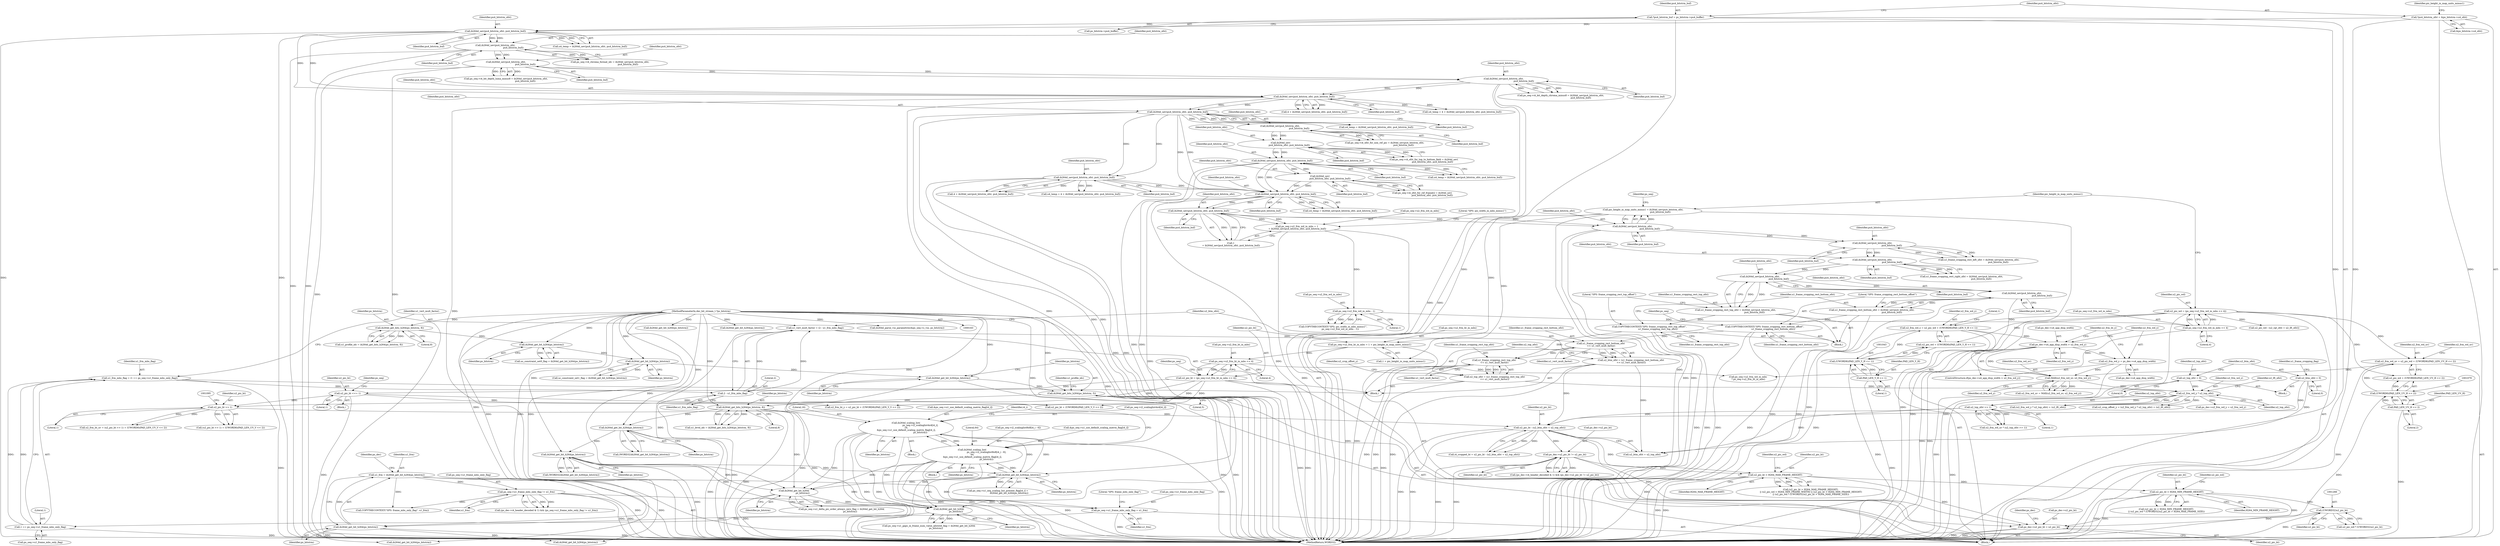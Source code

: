 digraph "0_Android_42cf02965b11c397dd37a0063e683cef005bc0ae@pointer" {
"1001407" [label="(Call,ps_dec->u2_pic_ht = u2_pic_ht)"];
"1001265" [label="(Call,(UWORD32)u2_pic_ht)"];
"1001259" [label="(Call,u2_pic_ht < H264_MIN_FRAME_HEIGHT)"];
"1001251" [label="(Call,u2_pic_ht > H264_MAX_FRAME_HEIGHT)"];
"1001182" [label="(Call,u2_pic_ht - (u2_btm_ofst + u2_top_ofst))"];
"1001091" [label="(Call,u2_pic_ht >> 1)"];
"1000854" [label="(Call,u2_pic_ht = (ps_seq->u2_frm_ht_in_mbs << 4))"];
"1000856" [label="(Call,ps_seq->u2_frm_ht_in_mbs << 4)"];
"1000847" [label="(Call,ps_seq->u2_frm_ht_in_mbs = 1 + pic_height_in_map_units_minus1)"];
"1000842" [label="(Call,pic_height_in_map_units_minus1 = ih264d_uev(pu4_bitstrm_ofst,\n                                                pu4_bitstrm_buf))"];
"1000844" [label="(Call,ih264d_uev(pu4_bitstrm_ofst,\n                                                pu4_bitstrm_buf))"];
"1000825" [label="(Call,ih264d_uev(pu4_bitstrm_ofst, pu4_bitstrm_buf))"];
"1000768" [label="(Call,ih264d_uev(pu4_bitstrm_ofst, pu4_bitstrm_buf))"];
"1000756" [label="(Call,ih264d_sev(\n                            pu4_bitstrm_ofst, pu4_bitstrm_buf))"];
"1000719" [label="(Call,ih264d_uev(pu4_bitstrm_ofst, pu4_bitstrm_buf))"];
"1000709" [label="(Call,ih264d_sev(\n                        pu4_bitstrm_ofst, pu4_bitstrm_buf))"];
"1000697" [label="(Call,ih264d_sev(pu4_bitstrm_ofst,\n                                                     pu4_bitstrm_buf))"];
"1000611" [label="(Call,ih264d_uev(pu4_bitstrm_ofst, pu4_bitstrm_buf))"];
"1000573" [label="(Call,ih264d_uev(pu4_bitstrm_ofst, pu4_bitstrm_buf))"];
"1000458" [label="(Call,ih264d_uev(pu4_bitstrm_ofst,\n                                                        pu4_bitstrm_buf))"];
"1000442" [label="(Call,ih264d_uev(pu4_bitstrm_ofst,\n                                                      pu4_bitstrm_buf))"];
"1000426" [label="(Call,ih264d_uev(pu4_bitstrm_ofst,\n                                                  pu4_bitstrm_buf))"];
"1000303" [label="(Call,ih264d_uev(pu4_bitstrm_ofst, pu4_bitstrm_buf))"];
"1000187" [label="(Call,*pu4_bitstrm_ofst = &ps_bitstrm->u4_ofst)"];
"1000181" [label="(Call,*pu4_bitstrm_buf = ps_bitstrm->pu4_buffer)"];
"1000647" [label="(Call,ih264d_uev(pu4_bitstrm_ofst, pu4_bitstrm_buf))"];
"1000955" [label="(Call,u2_pic_ht <<= 1)"];
"1001120" [label="(Call,u2_btm_ofst = 0)"];
"1001150" [label="(Call,u2_btm_ofst = (u1_frame_cropping_rect_bottom_ofst\n << u1_vert_mult_factor))"];
"1001152" [label="(Call,u1_frame_cropping_rect_bottom_ofst\n << u1_vert_mult_factor)"];
"1001024" [label="(Call,COPYTHECONTEXT(\"SPS: frame_cropping_rect_bottom_offset\",\n                        u1_frame_cropping_rect_bottom_ofst))"];
"1001019" [label="(Call,u1_frame_cropping_rect_bottom_ofst = ih264d_uev(pu4_bitstrm_ofst,\n                                                        pu4_bitstrm_buf))"];
"1001021" [label="(Call,ih264d_uev(pu4_bitstrm_ofst,\n                                                        pu4_bitstrm_buf))"];
"1001013" [label="(Call,ih264d_uev(pu4_bitstrm_ofst,\n                                                     pu4_bitstrm_buf))"];
"1001005" [label="(Call,ih264d_uev(pu4_bitstrm_ofst,\n                                                       pu4_bitstrm_buf))"];
"1000997" [label="(Call,ih264d_uev(pu4_bitstrm_ofst,\n                                                      pu4_bitstrm_buf))"];
"1001145" [label="(Call,u1_vert_mult_factor = (2 - u1_frm_mbs_flag))"];
"1001147" [label="(Call,2 - u1_frm_mbs_flag)"];
"1001138" [label="(Call,u1_frm_mbs_flag = (1 == ps_seq->u1_frame_mbs_only_flag))"];
"1001140" [label="(Call,1 == ps_seq->u1_frame_mbs_only_flag)"];
"1000916" [label="(Call,ps_seq->u1_frame_mbs_only_flag = u1_frm)"];
"1000892" [label="(Call,u1_frm = ih264d_get_bit_h264(ps_bitstrm))"];
"1000894" [label="(Call,ih264d_get_bit_h264(ps_bitstrm))"];
"1000812" [label="(Call,ih264d_get_bit_h264(\n                    ps_bitstrm))"];
"1000537" [label="(Call,ih264d_scaling_list(\n                                        ps_seq->i2_scalinglist4x4[i4_i],\n 16,\n &ps_seq->u1_use_default_scaling_matrix_flag[i4_i],\n                                        ps_bitstrm))"];
"1000553" [label="(Call,ih264d_scaling_list(\n                                        ps_seq->i2_scalinglist8x8[i4_i - 6],\n 64,\n &ps_seq->u1_use_default_scaling_matrix_flag[i4_i],\n                                        ps_bitstrm))"];
"1000516" [label="(Call,ih264d_get_bit_h264(ps_bitstrm))"];
"1000493" [label="(Call,ih264d_get_bit_h264(ps_bitstrm))"];
"1000476" [label="(Call,ih264d_get_bit_h264(ps_bitstrm))"];
"1000295" [label="(Call,ih264d_get_bits_h264(ps_bitstrm, 8))"];
"1000262" [label="(Call,ih264d_get_bits_h264(ps_bitstrm, 5))"];
"1000260" [label="(Call,ih264d_get_bit_h264(ps_bitstrm))"];
"1000258" [label="(Call,ih264d_get_bit_h264(ps_bitstrm))"];
"1000254" [label="(Call,ih264d_get_bit_h264(ps_bitstrm))"];
"1000246" [label="(Call,ih264d_get_bits_h264(ps_bitstrm, 8))"];
"1000165" [label="(MethodParameterIn,dec_bit_stream_t *ps_bitstrm)"];
"1000686" [label="(Call,ih264d_get_bit_h264(\n                        ps_bitstrm))"];
"1000903" [label="(Call,ps_seq->u1_frame_mbs_only_flag != u1_frm)"];
"1001172" [label="(Call,u2_top_ofst >> 1)"];
"1001163" [label="(Call,u2_frm_wd_y * u2_top_ofst)"];
"1001085" [label="(Call,MAX(u2_frm_wd_uv, u2_frm_wd_y))"];
"1001074" [label="(Call,u2_frm_wd_uv = u2_pic_wd + (UWORD8)(PAD_LEN_UV_H << 2))"];
"1000835" [label="(Call,u2_pic_wd = (ps_seq->u2_frm_wd_in_mbs << 4))"];
"1000837" [label="(Call,ps_seq->u2_frm_wd_in_mbs << 4)"];
"1000830" [label="(Call,ps_seq->u2_frm_wd_in_mbs - 1)"];
"1000819" [label="(Call,ps_seq->u2_frm_wd_in_mbs = 1\n + ih264d_uev(pu4_bitstrm_ofst, pu4_bitstrm_buf))"];
"1001078" [label="(Call,(UWORD8)(PAD_LEN_UV_H << 2))"];
"1001080" [label="(Call,PAD_LEN_UV_H << 2)"];
"1001060" [label="(Call,u2_frm_wd_y = ps_dec->u4_app_disp_width)"];
"1001055" [label="(Call,ps_dec->u4_app_disp_width > u2_frm_wd_y)"];
"1001038" [label="(Call,u2_frm_wd_y = u2_pic_wd + (UWORD8)(PAD_LEN_Y_H << 1))"];
"1001042" [label="(Call,(UWORD8)(PAD_LEN_Y_H << 1))"];
"1001044" [label="(Call,PAD_LEN_Y_H << 1)"];
"1001155" [label="(Call,u2_top_ofst = (u1_frame_cropping_rect_top_ofst\n << u1_vert_mult_factor))"];
"1001157" [label="(Call,u1_frame_cropping_rect_top_ofst\n << u1_vert_mult_factor)"];
"1001016" [label="(Call,COPYTHECONTEXT(\"SPS: frame_cropping_rect_top_offset\",\n                        u1_frame_cropping_rect_top_ofst))"];
"1001011" [label="(Call,u1_frame_cropping_rect_top_ofst = ih264d_uev(pu4_bitstrm_ofst,\n                                                     pu4_bitstrm_buf))"];
"1001116" [label="(Call,u2_top_ofst = 0)"];
"1001232" [label="(Call,ps_dec->u2_pic_ht != u2_pic_ht)"];
"1000422" [label="(Call,ps_seq->i4_chroma_format_idc = ih264d_uev(pu4_bitstrm_ofst,\n                                                  pu4_bitstrm_buf))"];
"1001160" [label="(Call,u2_crop_offset_y = (u2_frm_wd_y * u2_top_ofst) + (u2_lft_ofst))"];
"1001264" [label="(Identifier,u2_pic_wd)"];
"1001172" [label="(Call,u2_top_ofst >> 1)"];
"1000649" [label="(Identifier,pu4_bitstrm_buf)"];
"1000823" [label="(Call,1\n + ih264d_uev(pu4_bitstrm_ofst, pu4_bitstrm_buf))"];
"1000686" [label="(Call,ih264d_get_bit_h264(\n                        ps_bitstrm))"];
"1001183" [label="(Identifier,u2_pic_ht)"];
"1001076" [label="(Call,u2_pic_wd + (UWORD8)(PAD_LEN_UV_H << 2))"];
"1000855" [label="(Identifier,u2_pic_ht)"];
"1001232" [label="(Call,ps_dec->u2_pic_ht != u2_pic_ht)"];
"1001146" [label="(Identifier,u1_vert_mult_factor)"];
"1000491" [label="(Call,(WORD32)ih264d_get_bit_h264(ps_bitstrm))"];
"1000693" [label="(Call,ps_seq->i4_ofst_for_non_ref_pic = ih264d_sev(pu4_bitstrm_ofst,\n                                                     pu4_bitstrm_buf))"];
"1000244" [label="(Call,u1_profile_idc = ih264d_get_bits_h264(ps_bitstrm, 8))"];
"1000295" [label="(Call,ih264d_get_bits_h264(ps_bitstrm, 8))"];
"1000960" [label="(Identifier,ps_seq)"];
"1000687" [label="(Identifier,ps_bitstrm)"];
"1000978" [label="(Call,ih264d_get_bit_h264(ps_bitstrm))"];
"1000829" [label="(Literal,\"SPS: pic_width_in_mbs_minus1\")"];
"1000165" [label="(MethodParameterIn,dec_bit_stream_t *ps_bitstrm)"];
"1000550" [label="(Identifier,ps_bitstrm)"];
"1001060" [label="(Call,u2_frm_wd_y = ps_dec->u4_app_disp_width)"];
"1000254" [label="(Call,ih264d_get_bit_h264(ps_bitstrm))"];
"1001117" [label="(Identifier,u2_top_ofst)"];
"1000825" [label="(Call,ih264d_uev(pu4_bitstrm_ofst, pu4_bitstrm_buf))"];
"1001081" [label="(Identifier,PAD_LEN_UV_H)"];
"1001062" [label="(Call,ps_dec->u4_app_disp_width)"];
"1001152" [label="(Call,u1_frame_cropping_rect_bottom_ofst\n << u1_vert_mult_factor)"];
"1001507" [label="(MethodReturn,WORD32)"];
"1000537" [label="(Call,ih264d_scaling_list(\n                                        ps_seq->i2_scalinglist4x4[i4_i],\n 16,\n &ps_seq->u1_use_default_scaling_matrix_flag[i4_i],\n                                        ps_bitstrm))"];
"1000296" [label="(Identifier,ps_bitstrm)"];
"1001414" [label="(Identifier,ps_dec)"];
"1001065" [label="(Call,u2_frm_ht_y = u2_pic_ht + (UWORD8)(PAD_LEN_Y_V << 2))"];
"1001005" [label="(Call,ih264d_uev(pu4_bitstrm_ofst,\n                                                       pu4_bitstrm_buf))"];
"1001263" [label="(Call,u2_pic_wd * (UWORD32)u2_pic_ht)"];
"1001150" [label="(Call,u2_btm_ofst = (u1_frame_cropping_rect_bottom_ofst\n << u1_vert_mult_factor))"];
"1001258" [label="(Call,(u2_pic_ht < H264_MIN_FRAME_HEIGHT)\n || (u2_pic_wd * (UWORD32)u2_pic_ht > H264_MAX_FRAME_SIZE))"];
"1001265" [label="(Call,(UWORD32)u2_pic_ht)"];
"1001267" [label="(Identifier,u2_pic_ht)"];
"1001138" [label="(Call,u1_frm_mbs_flag = (1 == ps_seq->u1_frame_mbs_only_flag))"];
"1000922" [label="(Literal,\"SPS: frame_mbs_only_flag\")"];
"1001162" [label="(Call,(u2_frm_wd_y * u2_top_ofst) + (u2_lft_ofst))"];
"1001412" [label="(Call,ps_dec->u2_frm_wd_y = u2_frm_wd_y)"];
"1000262" [label="(Call,ih264d_get_bits_h264(ps_bitstrm, 5))"];
"1000255" [label="(Identifier,ps_bitstrm)"];
"1001045" [label="(Identifier,PAD_LEN_Y_H)"];
"1000844" [label="(Call,ih264d_uev(pu4_bitstrm_ofst,\n                                                pu4_bitstrm_buf))"];
"1000813" [label="(Identifier,ps_bitstrm)"];
"1001153" [label="(Identifier,u1_frame_cropping_rect_bottom_ofst)"];
"1000561" [label="(Literal,64)"];
"1000297" [label="(Literal,8)"];
"1000260" [label="(Call,ih264d_get_bit_h264(ps_bitstrm))"];
"1000893" [label="(Identifier,u1_frm)"];
"1000847" [label="(Call,ps_seq->u2_frm_ht_in_mbs = 1 + pic_height_in_map_units_minus1)"];
"1000454" [label="(Call,ps_seq->i4_bit_depth_chroma_minus8 = ih264d_uev(pu4_bitstrm_ofst,\n                                                        pu4_bitstrm_buf))"];
"1000188" [label="(Identifier,pu4_bitstrm_ofst)"];
"1000645" [label="(Call,4 + ih264d_uev(pu4_bitstrm_ofst, pu4_bitstrm_buf))"];
"1000187" [label="(Call,*pu4_bitstrm_ofst = &ps_bitstrm->u4_ofst)"];
"1000477" [label="(Identifier,ps_bitstrm)"];
"1000904" [label="(Call,ps_seq->u1_frame_mbs_only_flag)"];
"1001166" [label="(Identifier,u2_lft_ofst)"];
"1000820" [label="(Call,ps_seq->u2_frm_wd_in_mbs)"];
"1000301" [label="(Call,u4_temp = ih264d_uev(pu4_bitstrm_ofst, pu4_bitstrm_buf))"];
"1001093" [label="(Literal,1)"];
"1000647" [label="(Call,ih264d_uev(pu4_bitstrm_ofst, pu4_bitstrm_buf))"];
"1000611" [label="(Call,ih264d_uev(pu4_bitstrm_ofst, pu4_bitstrm_buf))"];
"1000183" [label="(Call,ps_bitstrm->pu4_buffer)"];
"1000517" [label="(Identifier,ps_bitstrm)"];
"1000846" [label="(Identifier,pu4_bitstrm_buf)"];
"1001026" [label="(Identifier,u1_frame_cropping_rect_bottom_ofst)"];
"1000538" [label="(Call,ps_seq->i2_scalinglist4x4[i4_i])"];
"1000999" [label="(Identifier,pu4_bitstrm_buf)"];
"1000568" [label="(Identifier,ps_bitstrm)"];
"1000866" [label="(Call,ps_seq->u2_frm_wd_in_mbs\n * ps_seq->u2_frm_ht_in_mbs)"];
"1001007" [label="(Identifier,pu4_bitstrm_buf)"];
"1000997" [label="(Call,ih264d_uev(pu4_bitstrm_ofst,\n                                                      pu4_bitstrm_buf))"];
"1001023" [label="(Identifier,pu4_bitstrm_buf)"];
"1001253" [label="(Identifier,H264_MAX_FRAME_HEIGHT)"];
"1000427" [label="(Identifier,pu4_bitstrm_ofst)"];
"1001184" [label="(Call,u2_btm_ofst + u2_top_ofst)"];
"1000573" [label="(Call,ih264d_uev(pu4_bitstrm_ofst, pu4_bitstrm_buf))"];
"1001156" [label="(Identifier,u2_top_ofst)"];
"1001067" [label="(Call,u2_pic_ht + (UWORD8)(PAD_LEN_Y_V << 2))"];
"1000758" [label="(Identifier,pu4_bitstrm_buf)"];
"1000181" [label="(Call,*pu4_bitstrm_buf = ps_bitstrm->pu4_buffer)"];
"1001106" [label="(Block,)"];
"1001011" [label="(Call,u1_frame_cropping_rect_top_ofst = ih264d_uev(pu4_bitstrm_ofst,\n                                                     pu4_bitstrm_buf))"];
"1001157" [label="(Call,u1_frame_cropping_rect_top_ofst\n << u1_vert_mult_factor)"];
"1000508" [label="(Identifier,i4_i)"];
"1000248" [label="(Literal,8)"];
"1000836" [label="(Identifier,u2_pic_wd)"];
"1001151" [label="(Identifier,u2_btm_ofst)"];
"1001088" [label="(Call,u2_frm_ht_uv = (u2_pic_ht >> 1) + (UWORD8)(PAD_LEN_UV_V << 2))"];
"1000261" [label="(Identifier,ps_bitstrm)"];
"1000697" [label="(Call,ih264d_sev(pu4_bitstrm_ofst,\n                                                     pu4_bitstrm_buf))"];
"1000955" [label="(Call,u2_pic_ht <<= 1)"];
"1000258" [label="(Call,ih264d_get_bit_h264(ps_bitstrm))"];
"1001087" [label="(Identifier,u2_frm_wd_y)"];
"1001173" [label="(Identifier,u2_top_ofst)"];
"1001019" [label="(Call,u1_frame_cropping_rect_bottom_ofst = ih264d_uev(pu4_bitstrm_ofst,\n                                                        pu4_bitstrm_buf))"];
"1000903" [label="(Call,ps_seq->u1_frame_mbs_only_flag != u1_frm)"];
"1000516" [label="(Call,ih264d_get_bit_h264(ps_bitstrm))"];
"1000536" [label="(Block,)"];
"1000268" [label="(Identifier,u1_profile_idc)"];
"1001155" [label="(Call,u2_top_ofst = (u1_frame_cropping_rect_top_ofst\n << u1_vert_mult_factor))"];
"1000838" [label="(Call,ps_seq->u2_frm_wd_in_mbs)"];
"1000643" [label="(Call,u4_temp = 4 + ih264d_uev(pu4_bitstrm_ofst, pu4_bitstrm_buf))"];
"1000831" [label="(Call,ps_seq->u2_frm_wd_in_mbs)"];
"1001121" [label="(Identifier,u2_btm_ofst)"];
"1001118" [label="(Literal,0)"];
"1000710" [label="(Identifier,pu4_bitstrm_ofst)"];
"1000609" [label="(Call,u4_temp = ih264d_uev(pu4_bitstrm_ofst, pu4_bitstrm_buf))"];
"1001024" [label="(Call,COPYTHECONTEXT(\"SPS: frame_cropping_rect_bottom_offset\",\n                        u1_frame_cropping_rect_bottom_ofst))"];
"1000854" [label="(Call,u2_pic_ht = (ps_seq->u2_frm_ht_in_mbs << 4))"];
"1000766" [label="(Call,u4_temp = ih264d_uev(pu4_bitstrm_ofst, pu4_bitstrm_buf))"];
"1000543" [label="(Literal,16)"];
"1000552" [label="(Block,)"];
"1000474" [label="(Call,(WORD32)ih264d_get_bit_h264(ps_bitstrm))"];
"1000929" [label="(Call,ih264d_get_bit_h264(ps_bitstrm))"];
"1001031" [label="(Call,ih264d_get_bit_h264(ps_bitstrm))"];
"1001090" [label="(Call,(u2_pic_ht >> 1) + (UWORD8)(PAD_LEN_UV_V << 2))"];
"1000304" [label="(Identifier,pu4_bitstrm_ofst)"];
"1000987" [label="(Call,ih264d_get_bit_h264(ps_bitstrm))"];
"1001174" [label="(Literal,1)"];
"1000828" [label="(Call,COPYTHECONTEXT(\"SPS: pic_width_in_mbs_minus1\",\n                    ps_seq->u2_frm_wd_in_mbs - 1))"];
"1001158" [label="(Identifier,u1_frame_cropping_rect_top_ofst)"];
"1001074" [label="(Call,u2_frm_wd_uv = u2_pic_wd + (UWORD8)(PAD_LEN_UV_H << 2))"];
"1001147" [label="(Call,2 - u1_frm_mbs_flag)"];
"1000717" [label="(Call,u4_temp = ih264d_uev(pu4_bitstrm_ofst, pu4_bitstrm_buf))"];
"1001142" [label="(Call,ps_seq->u1_frame_mbs_only_flag)"];
"1001020" [label="(Identifier,u1_frame_cropping_rect_bottom_ofst)"];
"1000845" [label="(Identifier,pu4_bitstrm_ofst)"];
"1001061" [label="(Identifier,u2_frm_wd_y)"];
"1000544" [label="(Call,&ps_seq->u1_use_default_scaling_matrix_flag[i4_i])"];
"1001054" [label="(ControlStructure,if(ps_dec->u4_app_disp_width > u2_frm_wd_y))"];
"1001049" [label="(Literal,1)"];
"1001059" [label="(Identifier,u2_frm_wd_y)"];
"1001163" [label="(Call,u2_frm_wd_y * u2_top_ofst)"];
"1001017" [label="(Literal,\"SPS: frame_cropping_rect_top_offset\")"];
"1001018" [label="(Identifier,u1_frame_cropping_rect_top_ofst)"];
"1000166" [label="(Block,)"];
"1001127" [label="(Block,)"];
"1000757" [label="(Identifier,pu4_bitstrm_ofst)"];
"1000613" [label="(Identifier,pu4_bitstrm_buf)"];
"1000998" [label="(Identifier,pu4_bitstrm_ofst)"];
"1000719" [label="(Call,ih264d_uev(pu4_bitstrm_ofst, pu4_bitstrm_buf))"];
"1000720" [label="(Identifier,pu4_bitstrm_ofst)"];
"1000648" [label="(Identifier,pu4_bitstrm_ofst)"];
"1001261" [label="(Identifier,H264_MIN_FRAME_HEIGHT)"];
"1000428" [label="(Identifier,pu4_bitstrm_buf)"];
"1000259" [label="(Identifier,ps_bitstrm)"];
"1001085" [label="(Call,MAX(u2_frm_wd_uv, u2_frm_wd_y))"];
"1001006" [label="(Identifier,pu4_bitstrm_ofst)"];
"1000995" [label="(Call,u1_frame_cropping_rect_left_ofst = ih264d_uev(pu4_bitstrm_ofst,\n                                                      pu4_bitstrm_buf))"];
"1001326" [label="(Call,ih264d_parse_vui_parametres(&ps_seq->s_vui, ps_bitstrm))"];
"1000827" [label="(Identifier,pu4_bitstrm_buf)"];
"1001252" [label="(Identifier,u2_pic_ht)"];
"1000768" [label="(Call,ih264d_uev(pu4_bitstrm_ofst, pu4_bitstrm_buf))"];
"1001078" [label="(Call,(UWORD8)(PAD_LEN_UV_H << 2))"];
"1001013" [label="(Call,ih264d_uev(pu4_bitstrm_ofst,\n                                                     pu4_bitstrm_buf))"];
"1001039" [label="(Identifier,u2_frm_wd_y)"];
"1000863" [label="(Identifier,ps_seq)"];
"1001139" [label="(Identifier,u1_frm_mbs_flag)"];
"1000849" [label="(Identifier,ps_seq)"];
"1001091" [label="(Call,u2_pic_ht >> 1)"];
"1000837" [label="(Call,ps_seq->u2_frm_wd_in_mbs << 4)"];
"1001014" [label="(Identifier,pu4_bitstrm_ofst)"];
"1000554" [label="(Call,ps_seq->i2_scalinglist8x8[i4_i - 6])"];
"1000476" [label="(Call,ih264d_get_bit_h264(ps_bitstrm))"];
"1000458" [label="(Call,ih264d_uev(pu4_bitstrm_ofst,\n                                                        pu4_bitstrm_buf))"];
"1000252" [label="(Call,uc_constraint_set0_flag = ih264d_get_bit_h264(ps_bitstrm))"];
"1000682" [label="(Call,ps_seq->u1_delta_pic_order_always_zero_flag = ih264d_get_bit_h264(\n                        ps_bitstrm))"];
"1000841" [label="(Literal,4)"];
"1000305" [label="(Identifier,pu4_bitstrm_buf)"];
"1001165" [label="(Identifier,u2_top_ofst)"];
"1001066" [label="(Identifier,u2_frm_ht_y)"];
"1000460" [label="(Identifier,pu4_bitstrm_buf)"];
"1000826" [label="(Identifier,pu4_bitstrm_ofst)"];
"1001044" [label="(Call,PAD_LEN_Y_H << 1)"];
"1001180" [label="(Call,i4_cropped_ht = u2_pic_ht - (u2_btm_ofst + u2_top_ofst))"];
"1000892" [label="(Call,u1_frm = ih264d_get_bit_h264(ps_bitstrm))"];
"1001122" [label="(Literal,0)"];
"1000303" [label="(Call,ih264d_uev(pu4_bitstrm_ofst, pu4_bitstrm_buf))"];
"1001040" [label="(Call,u2_pic_wd + (UWORD8)(PAD_LEN_Y_H << 1))"];
"1001016" [label="(Call,COPYTHECONTEXT(\"SPS: frame_cropping_rect_top_offset\",\n                        u1_frame_cropping_rect_top_ofst))"];
"1000443" [label="(Identifier,pu4_bitstrm_ofst)"];
"1001407" [label="(Call,ps_dec->u2_pic_ht = u2_pic_ht)"];
"1000699" [label="(Identifier,pu4_bitstrm_buf)"];
"1001141" [label="(Literal,1)"];
"1000750" [label="(Call,ps_seq->i4_ofst_for_ref_frame[i] = ih264d_sev(\n                            pu4_bitstrm_ofst, pu4_bitstrm_buf))"];
"1001120" [label="(Call,u2_btm_ofst = 0)"];
"1001038" [label="(Call,u2_frm_wd_y = u2_pic_wd + (UWORD8)(PAD_LEN_Y_H << 1))"];
"1000920" [label="(Identifier,u1_frm)"];
"1000698" [label="(Identifier,pu4_bitstrm_ofst)"];
"1000808" [label="(Call,ps_seq->u1_gaps_in_frame_num_value_allowed_flag = ih264d_get_bit_h264(\n                    ps_bitstrm))"];
"1001025" [label="(Literal,\"SPS: frame_cropping_rect_bottom_offset\")"];
"1000894" [label="(Call,ih264d_get_bit_h264(ps_bitstrm))"];
"1001083" [label="(Call,u2_frm_wd_uv = MAX(u2_frm_wd_uv, u2_frm_wd_y))"];
"1001056" [label="(Call,ps_dec->u4_app_disp_width)"];
"1001189" [label="(Call,u2_pic_wd - (u2_rgt_ofst + u2_lft_ofst))"];
"1000705" [label="(Call,ps_seq->i4_ofst_for_top_to_bottom_field = ih264d_sev(\n                        pu4_bitstrm_ofst, pu4_bitstrm_buf))"];
"1001116" [label="(Call,u2_top_ofst = 0)"];
"1000438" [label="(Call,ps_seq->i4_bit_depth_luma_minus8 = ih264d_uev(pu4_bitstrm_ofst,\n                                                      pu4_bitstrm_buf))"];
"1000510" [label="(Call,ps_seq->u1_seq_scaling_list_present_flag[i4_i] =\n                                ih264d_get_bit_h264(ps_bitstrm))"];
"1000182" [label="(Identifier,pu4_bitstrm_buf)"];
"1001256" [label="(Identifier,u2_pic_wd)"];
"1001084" [label="(Identifier,u2_frm_wd_uv)"];
"1001251" [label="(Call,u2_pic_ht > H264_MAX_FRAME_HEIGHT)"];
"1000834" [label="(Literal,1)"];
"1001161" [label="(Identifier,u2_crop_offset_y)"];
"1000553" [label="(Call,ih264d_scaling_list(\n                                        ps_seq->i2_scalinglist8x8[i4_i - 6],\n 64,\n &ps_seq->u1_use_default_scaling_matrix_flag[i4_i],\n                                        ps_bitstrm))"];
"1001140" [label="(Call,1 == ps_seq->u1_frame_mbs_only_flag)"];
"1000493" [label="(Call,ih264d_get_bit_h264(ps_bitstrm))"];
"1000444" [label="(Identifier,pu4_bitstrm_buf)"];
"1000848" [label="(Call,ps_seq->u2_frm_ht_in_mbs)"];
"1000812" [label="(Call,ih264d_get_bit_h264(\n                    ps_bitstrm))"];
"1001080" [label="(Call,PAD_LEN_UV_H << 2)"];
"1000562" [label="(Call,&ps_seq->u1_use_default_scaling_matrix_flag[i4_i])"];
"1000856" [label="(Call,ps_seq->u2_frm_ht_in_mbs << 4)"];
"1000895" [label="(Identifier,ps_bitstrm)"];
"1000769" [label="(Identifier,pu4_bitstrm_ofst)"];
"1000900" [label="(Identifier,ps_dec)"];
"1000256" [label="(Call,uc_constraint_set1_flag = ih264d_get_bit_h264(ps_bitstrm))"];
"1001226" [label="(Call,(ps_dec->i4_header_decoded & 1) && (ps_dec->u2_pic_ht != u2_pic_ht))"];
"1000612" [label="(Identifier,pu4_bitstrm_ofst)"];
"1001170" [label="(Call,u2_frm_wd_uv * (u2_top_ofst >> 1))"];
"1001149" [label="(Identifier,u1_frm_mbs_flag)"];
"1000246" [label="(Call,ih264d_get_bits_h264(ps_bitstrm, 8))"];
"1000835" [label="(Call,u2_pic_wd = (ps_seq->u2_frm_wd_in_mbs << 4))"];
"1000459" [label="(Identifier,pu4_bitstrm_ofst)"];
"1001022" [label="(Identifier,pu4_bitstrm_ofst)"];
"1001042" [label="(Call,(UWORD8)(PAD_LEN_Y_H << 1))"];
"1000916" [label="(Call,ps_seq->u1_frame_mbs_only_flag = u1_frm)"];
"1000770" [label="(Identifier,pu4_bitstrm_buf)"];
"1001182" [label="(Call,u2_pic_ht - (u2_btm_ofst + u2_top_ofst))"];
"1001154" [label="(Identifier,u1_vert_mult_factor)"];
"1001411" [label="(Identifier,u2_pic_ht)"];
"1001012" [label="(Identifier,u1_frame_cropping_rect_top_ofst)"];
"1001046" [label="(Literal,1)"];
"1000201" [label="(Identifier,pic_height_in_map_units_minus1)"];
"1001082" [label="(Literal,2)"];
"1001021" [label="(Call,ih264d_uev(pu4_bitstrm_ofst,\n                                                        pu4_bitstrm_buf))"];
"1000494" [label="(Identifier,ps_bitstrm)"];
"1000574" [label="(Identifier,pu4_bitstrm_ofst)"];
"1001236" [label="(Identifier,u2_pic_ht)"];
"1000442" [label="(Call,ih264d_uev(pu4_bitstrm_ofst,\n                                                      pu4_bitstrm_buf))"];
"1000189" [label="(Call,&ps_bitstrm->u4_ofst)"];
"1001055" [label="(Call,ps_dec->u4_app_disp_width > u2_frm_wd_y)"];
"1000897" [label="(Call,(ps_dec->i4_header_decoded & 1) && (ps_seq->u1_frame_mbs_only_flag != u1_frm))"];
"1001408" [label="(Call,ps_dec->u2_pic_ht)"];
"1001260" [label="(Identifier,u2_pic_ht)"];
"1001159" [label="(Identifier,u1_vert_mult_factor)"];
"1000851" [label="(Call,1 + pic_height_in_map_units_minus1)"];
"1000571" [label="(Call,4 + ih264d_uev(pu4_bitstrm_ofst, pu4_bitstrm_buf))"];
"1000907" [label="(Identifier,u1_frm)"];
"1001233" [label="(Call,ps_dec->u2_pic_ht)"];
"1000264" [label="(Literal,5)"];
"1001148" [label="(Literal,2)"];
"1001003" [label="(Call,u1_frame_cropping_rect_right_ofst = ih264d_uev(pu4_bitstrm_ofst,\n                                                       pu4_bitstrm_buf))"];
"1001029" [label="(Identifier,ps_seq)"];
"1000917" [label="(Call,ps_seq->u1_frame_mbs_only_flag)"];
"1001164" [label="(Identifier,u2_frm_wd_y)"];
"1001092" [label="(Identifier,u2_pic_ht)"];
"1000575" [label="(Identifier,pu4_bitstrm_buf)"];
"1000721" [label="(Identifier,pu4_bitstrm_buf)"];
"1000711" [label="(Identifier,pu4_bitstrm_buf)"];
"1000819" [label="(Call,ps_seq->u2_frm_wd_in_mbs = 1\n + ih264d_uev(pu4_bitstrm_ofst, pu4_bitstrm_buf))"];
"1000957" [label="(Literal,1)"];
"1000293" [label="(Call,u1_level_idc = ih264d_get_bits_h264(ps_bitstrm, 8))"];
"1000756" [label="(Call,ih264d_sev(\n                            pu4_bitstrm_ofst, pu4_bitstrm_buf))"];
"1000709" [label="(Call,ih264d_sev(\n                        pu4_bitstrm_ofst, pu4_bitstrm_buf))"];
"1000247" [label="(Identifier,ps_bitstrm)"];
"1001075" [label="(Identifier,u2_frm_wd_uv)"];
"1000830" [label="(Call,ps_seq->u2_frm_wd_in_mbs - 1)"];
"1000843" [label="(Identifier,pic_height_in_map_units_minus1)"];
"1000857" [label="(Call,ps_seq->u2_frm_ht_in_mbs)"];
"1000263" [label="(Identifier,ps_bitstrm)"];
"1000426" [label="(Call,ih264d_uev(pu4_bitstrm_ofst,\n                                                  pu4_bitstrm_buf))"];
"1001126" [label="(Identifier,u1_frame_cropping_flag)"];
"1001259" [label="(Call,u2_pic_ht < H264_MIN_FRAME_HEIGHT)"];
"1000842" [label="(Call,pic_height_in_map_units_minus1 = ih264d_uev(pu4_bitstrm_ofst,\n                                                pu4_bitstrm_buf))"];
"1000860" [label="(Literal,4)"];
"1000994" [label="(Block,)"];
"1000954" [label="(Block,)"];
"1000956" [label="(Identifier,u2_pic_ht)"];
"1000921" [label="(Call,COPYTHECONTEXT(\"SPS: frame_mbs_only_flag\", u1_frm))"];
"1001086" [label="(Identifier,u2_frm_wd_uv)"];
"1001145" [label="(Call,u1_vert_mult_factor = (2 - u1_frm_mbs_flag))"];
"1001015" [label="(Identifier,pu4_bitstrm_buf)"];
"1001250" [label="(Call,(u2_pic_ht > H264_MAX_FRAME_HEIGHT)\n || (u2_pic_wd < H264_MIN_FRAME_WIDTH) || (u2_pic_ht < H264_MIN_FRAME_HEIGHT)\n || (u2_pic_wd * (UWORD32)u2_pic_ht > H264_MAX_FRAME_SIZE))"];
"1000569" [label="(Call,u4_temp = 4 + ih264d_uev(pu4_bitstrm_ofst, pu4_bitstrm_buf))"];
"1001407" -> "1000166"  [label="AST: "];
"1001407" -> "1001411"  [label="CFG: "];
"1001408" -> "1001407"  [label="AST: "];
"1001411" -> "1001407"  [label="AST: "];
"1001414" -> "1001407"  [label="CFG: "];
"1001407" -> "1001507"  [label="DDG: "];
"1001407" -> "1001507"  [label="DDG: "];
"1001265" -> "1001407"  [label="DDG: "];
"1001182" -> "1001407"  [label="DDG: "];
"1001259" -> "1001407"  [label="DDG: "];
"1001232" -> "1001407"  [label="DDG: "];
"1001251" -> "1001407"  [label="DDG: "];
"1001265" -> "1001263"  [label="AST: "];
"1001265" -> "1001267"  [label="CFG: "];
"1001266" -> "1001265"  [label="AST: "];
"1001267" -> "1001265"  [label="AST: "];
"1001263" -> "1001265"  [label="CFG: "];
"1001265" -> "1001507"  [label="DDG: "];
"1001265" -> "1001263"  [label="DDG: "];
"1001259" -> "1001265"  [label="DDG: "];
"1001259" -> "1001258"  [label="AST: "];
"1001259" -> "1001261"  [label="CFG: "];
"1001260" -> "1001259"  [label="AST: "];
"1001261" -> "1001259"  [label="AST: "];
"1001264" -> "1001259"  [label="CFG: "];
"1001258" -> "1001259"  [label="CFG: "];
"1001259" -> "1001507"  [label="DDG: "];
"1001259" -> "1001507"  [label="DDG: "];
"1001259" -> "1001258"  [label="DDG: "];
"1001259" -> "1001258"  [label="DDG: "];
"1001251" -> "1001259"  [label="DDG: "];
"1001251" -> "1001250"  [label="AST: "];
"1001251" -> "1001253"  [label="CFG: "];
"1001252" -> "1001251"  [label="AST: "];
"1001253" -> "1001251"  [label="AST: "];
"1001256" -> "1001251"  [label="CFG: "];
"1001250" -> "1001251"  [label="CFG: "];
"1001251" -> "1001507"  [label="DDG: "];
"1001251" -> "1001507"  [label="DDG: "];
"1001251" -> "1001250"  [label="DDG: "];
"1001251" -> "1001250"  [label="DDG: "];
"1001182" -> "1001251"  [label="DDG: "];
"1001232" -> "1001251"  [label="DDG: "];
"1001182" -> "1001180"  [label="AST: "];
"1001182" -> "1001184"  [label="CFG: "];
"1001183" -> "1001182"  [label="AST: "];
"1001184" -> "1001182"  [label="AST: "];
"1001180" -> "1001182"  [label="CFG: "];
"1001182" -> "1001507"  [label="DDG: "];
"1001182" -> "1001507"  [label="DDG: "];
"1001182" -> "1001180"  [label="DDG: "];
"1001182" -> "1001180"  [label="DDG: "];
"1001091" -> "1001182"  [label="DDG: "];
"1001120" -> "1001182"  [label="DDG: "];
"1001150" -> "1001182"  [label="DDG: "];
"1001172" -> "1001182"  [label="DDG: "];
"1001182" -> "1001232"  [label="DDG: "];
"1001091" -> "1001090"  [label="AST: "];
"1001091" -> "1001093"  [label="CFG: "];
"1001092" -> "1001091"  [label="AST: "];
"1001093" -> "1001091"  [label="AST: "];
"1001095" -> "1001091"  [label="CFG: "];
"1001091" -> "1001088"  [label="DDG: "];
"1001091" -> "1001088"  [label="DDG: "];
"1001091" -> "1001090"  [label="DDG: "];
"1001091" -> "1001090"  [label="DDG: "];
"1000854" -> "1001091"  [label="DDG: "];
"1000955" -> "1001091"  [label="DDG: "];
"1000854" -> "1000166"  [label="AST: "];
"1000854" -> "1000856"  [label="CFG: "];
"1000855" -> "1000854"  [label="AST: "];
"1000856" -> "1000854"  [label="AST: "];
"1000863" -> "1000854"  [label="CFG: "];
"1000854" -> "1001507"  [label="DDG: "];
"1000854" -> "1001507"  [label="DDG: "];
"1000856" -> "1000854"  [label="DDG: "];
"1000856" -> "1000854"  [label="DDG: "];
"1000854" -> "1000955"  [label="DDG: "];
"1000854" -> "1001065"  [label="DDG: "];
"1000854" -> "1001067"  [label="DDG: "];
"1000856" -> "1000860"  [label="CFG: "];
"1000857" -> "1000856"  [label="AST: "];
"1000860" -> "1000856"  [label="AST: "];
"1000847" -> "1000856"  [label="DDG: "];
"1000856" -> "1000866"  [label="DDG: "];
"1000847" -> "1000166"  [label="AST: "];
"1000847" -> "1000851"  [label="CFG: "];
"1000848" -> "1000847"  [label="AST: "];
"1000851" -> "1000847"  [label="AST: "];
"1000855" -> "1000847"  [label="CFG: "];
"1000847" -> "1001507"  [label="DDG: "];
"1000842" -> "1000847"  [label="DDG: "];
"1000842" -> "1000166"  [label="AST: "];
"1000842" -> "1000844"  [label="CFG: "];
"1000843" -> "1000842"  [label="AST: "];
"1000844" -> "1000842"  [label="AST: "];
"1000849" -> "1000842"  [label="CFG: "];
"1000842" -> "1001507"  [label="DDG: "];
"1000844" -> "1000842"  [label="DDG: "];
"1000844" -> "1000842"  [label="DDG: "];
"1000842" -> "1000851"  [label="DDG: "];
"1000844" -> "1000846"  [label="CFG: "];
"1000845" -> "1000844"  [label="AST: "];
"1000846" -> "1000844"  [label="AST: "];
"1000844" -> "1001507"  [label="DDG: "];
"1000844" -> "1001507"  [label="DDG: "];
"1000825" -> "1000844"  [label="DDG: "];
"1000825" -> "1000844"  [label="DDG: "];
"1000844" -> "1000997"  [label="DDG: "];
"1000844" -> "1000997"  [label="DDG: "];
"1000825" -> "1000823"  [label="AST: "];
"1000825" -> "1000827"  [label="CFG: "];
"1000826" -> "1000825"  [label="AST: "];
"1000827" -> "1000825"  [label="AST: "];
"1000823" -> "1000825"  [label="CFG: "];
"1000825" -> "1000819"  [label="DDG: "];
"1000825" -> "1000819"  [label="DDG: "];
"1000825" -> "1000823"  [label="DDG: "];
"1000825" -> "1000823"  [label="DDG: "];
"1000768" -> "1000825"  [label="DDG: "];
"1000768" -> "1000825"  [label="DDG: "];
"1000768" -> "1000766"  [label="AST: "];
"1000768" -> "1000770"  [label="CFG: "];
"1000769" -> "1000768"  [label="AST: "];
"1000770" -> "1000768"  [label="AST: "];
"1000766" -> "1000768"  [label="CFG: "];
"1000768" -> "1001507"  [label="DDG: "];
"1000768" -> "1001507"  [label="DDG: "];
"1000768" -> "1000766"  [label="DDG: "];
"1000768" -> "1000766"  [label="DDG: "];
"1000756" -> "1000768"  [label="DDG: "];
"1000756" -> "1000768"  [label="DDG: "];
"1000647" -> "1000768"  [label="DDG: "];
"1000647" -> "1000768"  [label="DDG: "];
"1000719" -> "1000768"  [label="DDG: "];
"1000719" -> "1000768"  [label="DDG: "];
"1000611" -> "1000768"  [label="DDG: "];
"1000611" -> "1000768"  [label="DDG: "];
"1000756" -> "1000750"  [label="AST: "];
"1000756" -> "1000758"  [label="CFG: "];
"1000757" -> "1000756"  [label="AST: "];
"1000758" -> "1000756"  [label="AST: "];
"1000750" -> "1000756"  [label="CFG: "];
"1000756" -> "1000750"  [label="DDG: "];
"1000756" -> "1000750"  [label="DDG: "];
"1000719" -> "1000756"  [label="DDG: "];
"1000719" -> "1000756"  [label="DDG: "];
"1000719" -> "1000717"  [label="AST: "];
"1000719" -> "1000721"  [label="CFG: "];
"1000720" -> "1000719"  [label="AST: "];
"1000721" -> "1000719"  [label="AST: "];
"1000717" -> "1000719"  [label="CFG: "];
"1000719" -> "1001507"  [label="DDG: "];
"1000719" -> "1001507"  [label="DDG: "];
"1000719" -> "1000717"  [label="DDG: "];
"1000719" -> "1000717"  [label="DDG: "];
"1000709" -> "1000719"  [label="DDG: "];
"1000709" -> "1000719"  [label="DDG: "];
"1000709" -> "1000705"  [label="AST: "];
"1000709" -> "1000711"  [label="CFG: "];
"1000710" -> "1000709"  [label="AST: "];
"1000711" -> "1000709"  [label="AST: "];
"1000705" -> "1000709"  [label="CFG: "];
"1000709" -> "1000705"  [label="DDG: "];
"1000709" -> "1000705"  [label="DDG: "];
"1000697" -> "1000709"  [label="DDG: "];
"1000697" -> "1000709"  [label="DDG: "];
"1000697" -> "1000693"  [label="AST: "];
"1000697" -> "1000699"  [label="CFG: "];
"1000698" -> "1000697"  [label="AST: "];
"1000699" -> "1000697"  [label="AST: "];
"1000693" -> "1000697"  [label="CFG: "];
"1000697" -> "1000693"  [label="DDG: "];
"1000697" -> "1000693"  [label="DDG: "];
"1000611" -> "1000697"  [label="DDG: "];
"1000611" -> "1000697"  [label="DDG: "];
"1000611" -> "1000609"  [label="AST: "];
"1000611" -> "1000613"  [label="CFG: "];
"1000612" -> "1000611"  [label="AST: "];
"1000613" -> "1000611"  [label="AST: "];
"1000609" -> "1000611"  [label="CFG: "];
"1000611" -> "1001507"  [label="DDG: "];
"1000611" -> "1001507"  [label="DDG: "];
"1000611" -> "1000609"  [label="DDG: "];
"1000611" -> "1000609"  [label="DDG: "];
"1000573" -> "1000611"  [label="DDG: "];
"1000573" -> "1000611"  [label="DDG: "];
"1000611" -> "1000647"  [label="DDG: "];
"1000611" -> "1000647"  [label="DDG: "];
"1000573" -> "1000571"  [label="AST: "];
"1000573" -> "1000575"  [label="CFG: "];
"1000574" -> "1000573"  [label="AST: "];
"1000575" -> "1000573"  [label="AST: "];
"1000571" -> "1000573"  [label="CFG: "];
"1000573" -> "1001507"  [label="DDG: "];
"1000573" -> "1001507"  [label="DDG: "];
"1000573" -> "1000569"  [label="DDG: "];
"1000573" -> "1000569"  [label="DDG: "];
"1000573" -> "1000571"  [label="DDG: "];
"1000573" -> "1000571"  [label="DDG: "];
"1000458" -> "1000573"  [label="DDG: "];
"1000458" -> "1000573"  [label="DDG: "];
"1000303" -> "1000573"  [label="DDG: "];
"1000303" -> "1000573"  [label="DDG: "];
"1000458" -> "1000454"  [label="AST: "];
"1000458" -> "1000460"  [label="CFG: "];
"1000459" -> "1000458"  [label="AST: "];
"1000460" -> "1000458"  [label="AST: "];
"1000454" -> "1000458"  [label="CFG: "];
"1000458" -> "1001507"  [label="DDG: "];
"1000458" -> "1001507"  [label="DDG: "];
"1000458" -> "1000454"  [label="DDG: "];
"1000458" -> "1000454"  [label="DDG: "];
"1000442" -> "1000458"  [label="DDG: "];
"1000442" -> "1000458"  [label="DDG: "];
"1000442" -> "1000438"  [label="AST: "];
"1000442" -> "1000444"  [label="CFG: "];
"1000443" -> "1000442"  [label="AST: "];
"1000444" -> "1000442"  [label="AST: "];
"1000438" -> "1000442"  [label="CFG: "];
"1000442" -> "1001507"  [label="DDG: "];
"1000442" -> "1001507"  [label="DDG: "];
"1000442" -> "1000438"  [label="DDG: "];
"1000442" -> "1000438"  [label="DDG: "];
"1000426" -> "1000442"  [label="DDG: "];
"1000426" -> "1000442"  [label="DDG: "];
"1000426" -> "1000422"  [label="AST: "];
"1000426" -> "1000428"  [label="CFG: "];
"1000427" -> "1000426"  [label="AST: "];
"1000428" -> "1000426"  [label="AST: "];
"1000422" -> "1000426"  [label="CFG: "];
"1000426" -> "1001507"  [label="DDG: "];
"1000426" -> "1001507"  [label="DDG: "];
"1000426" -> "1000422"  [label="DDG: "];
"1000426" -> "1000422"  [label="DDG: "];
"1000303" -> "1000426"  [label="DDG: "];
"1000303" -> "1000426"  [label="DDG: "];
"1000303" -> "1000301"  [label="AST: "];
"1000303" -> "1000305"  [label="CFG: "];
"1000304" -> "1000303"  [label="AST: "];
"1000305" -> "1000303"  [label="AST: "];
"1000301" -> "1000303"  [label="CFG: "];
"1000303" -> "1001507"  [label="DDG: "];
"1000303" -> "1001507"  [label="DDG: "];
"1000303" -> "1000301"  [label="DDG: "];
"1000303" -> "1000301"  [label="DDG: "];
"1000187" -> "1000303"  [label="DDG: "];
"1000181" -> "1000303"  [label="DDG: "];
"1000187" -> "1000166"  [label="AST: "];
"1000187" -> "1000189"  [label="CFG: "];
"1000188" -> "1000187"  [label="AST: "];
"1000189" -> "1000187"  [label="AST: "];
"1000201" -> "1000187"  [label="CFG: "];
"1000187" -> "1001507"  [label="DDG: "];
"1000187" -> "1001507"  [label="DDG: "];
"1000181" -> "1000166"  [label="AST: "];
"1000181" -> "1000183"  [label="CFG: "];
"1000182" -> "1000181"  [label="AST: "];
"1000183" -> "1000181"  [label="AST: "];
"1000188" -> "1000181"  [label="CFG: "];
"1000181" -> "1001507"  [label="DDG: "];
"1000181" -> "1001507"  [label="DDG: "];
"1000647" -> "1000645"  [label="AST: "];
"1000647" -> "1000649"  [label="CFG: "];
"1000648" -> "1000647"  [label="AST: "];
"1000649" -> "1000647"  [label="AST: "];
"1000645" -> "1000647"  [label="CFG: "];
"1000647" -> "1001507"  [label="DDG: "];
"1000647" -> "1001507"  [label="DDG: "];
"1000647" -> "1000643"  [label="DDG: "];
"1000647" -> "1000643"  [label="DDG: "];
"1000647" -> "1000645"  [label="DDG: "];
"1000647" -> "1000645"  [label="DDG: "];
"1000955" -> "1000954"  [label="AST: "];
"1000955" -> "1000957"  [label="CFG: "];
"1000956" -> "1000955"  [label="AST: "];
"1000957" -> "1000955"  [label="AST: "];
"1000960" -> "1000955"  [label="CFG: "];
"1000955" -> "1001507"  [label="DDG: "];
"1000955" -> "1001065"  [label="DDG: "];
"1000955" -> "1001067"  [label="DDG: "];
"1001120" -> "1001106"  [label="AST: "];
"1001120" -> "1001122"  [label="CFG: "];
"1001121" -> "1001120"  [label="AST: "];
"1001122" -> "1001120"  [label="AST: "];
"1001126" -> "1001120"  [label="CFG: "];
"1001120" -> "1001184"  [label="DDG: "];
"1001150" -> "1001127"  [label="AST: "];
"1001150" -> "1001152"  [label="CFG: "];
"1001151" -> "1001150"  [label="AST: "];
"1001152" -> "1001150"  [label="AST: "];
"1001156" -> "1001150"  [label="CFG: "];
"1001150" -> "1001507"  [label="DDG: "];
"1001152" -> "1001150"  [label="DDG: "];
"1001152" -> "1001150"  [label="DDG: "];
"1001150" -> "1001184"  [label="DDG: "];
"1001152" -> "1001154"  [label="CFG: "];
"1001153" -> "1001152"  [label="AST: "];
"1001154" -> "1001152"  [label="AST: "];
"1001152" -> "1001507"  [label="DDG: "];
"1001024" -> "1001152"  [label="DDG: "];
"1001145" -> "1001152"  [label="DDG: "];
"1001152" -> "1001157"  [label="DDG: "];
"1001024" -> "1000994"  [label="AST: "];
"1001024" -> "1001026"  [label="CFG: "];
"1001025" -> "1001024"  [label="AST: "];
"1001026" -> "1001024"  [label="AST: "];
"1001029" -> "1001024"  [label="CFG: "];
"1001024" -> "1001507"  [label="DDG: "];
"1001024" -> "1001507"  [label="DDG: "];
"1001019" -> "1001024"  [label="DDG: "];
"1001019" -> "1000994"  [label="AST: "];
"1001019" -> "1001021"  [label="CFG: "];
"1001020" -> "1001019"  [label="AST: "];
"1001021" -> "1001019"  [label="AST: "];
"1001025" -> "1001019"  [label="CFG: "];
"1001019" -> "1001507"  [label="DDG: "];
"1001021" -> "1001019"  [label="DDG: "];
"1001021" -> "1001019"  [label="DDG: "];
"1001021" -> "1001023"  [label="CFG: "];
"1001022" -> "1001021"  [label="AST: "];
"1001023" -> "1001021"  [label="AST: "];
"1001021" -> "1001507"  [label="DDG: "];
"1001021" -> "1001507"  [label="DDG: "];
"1001013" -> "1001021"  [label="DDG: "];
"1001013" -> "1001021"  [label="DDG: "];
"1001013" -> "1001011"  [label="AST: "];
"1001013" -> "1001015"  [label="CFG: "];
"1001014" -> "1001013"  [label="AST: "];
"1001015" -> "1001013"  [label="AST: "];
"1001011" -> "1001013"  [label="CFG: "];
"1001013" -> "1001011"  [label="DDG: "];
"1001013" -> "1001011"  [label="DDG: "];
"1001005" -> "1001013"  [label="DDG: "];
"1001005" -> "1001013"  [label="DDG: "];
"1001005" -> "1001003"  [label="AST: "];
"1001005" -> "1001007"  [label="CFG: "];
"1001006" -> "1001005"  [label="AST: "];
"1001007" -> "1001005"  [label="AST: "];
"1001003" -> "1001005"  [label="CFG: "];
"1001005" -> "1001003"  [label="DDG: "];
"1001005" -> "1001003"  [label="DDG: "];
"1000997" -> "1001005"  [label="DDG: "];
"1000997" -> "1001005"  [label="DDG: "];
"1000997" -> "1000995"  [label="AST: "];
"1000997" -> "1000999"  [label="CFG: "];
"1000998" -> "1000997"  [label="AST: "];
"1000999" -> "1000997"  [label="AST: "];
"1000995" -> "1000997"  [label="CFG: "];
"1000997" -> "1000995"  [label="DDG: "];
"1000997" -> "1000995"  [label="DDG: "];
"1001145" -> "1001127"  [label="AST: "];
"1001145" -> "1001147"  [label="CFG: "];
"1001146" -> "1001145"  [label="AST: "];
"1001147" -> "1001145"  [label="AST: "];
"1001151" -> "1001145"  [label="CFG: "];
"1001145" -> "1001507"  [label="DDG: "];
"1001147" -> "1001145"  [label="DDG: "];
"1001147" -> "1001145"  [label="DDG: "];
"1001147" -> "1001149"  [label="CFG: "];
"1001148" -> "1001147"  [label="AST: "];
"1001149" -> "1001147"  [label="AST: "];
"1001147" -> "1001507"  [label="DDG: "];
"1001138" -> "1001147"  [label="DDG: "];
"1001138" -> "1001127"  [label="AST: "];
"1001138" -> "1001140"  [label="CFG: "];
"1001139" -> "1001138"  [label="AST: "];
"1001140" -> "1001138"  [label="AST: "];
"1001146" -> "1001138"  [label="CFG: "];
"1001138" -> "1001507"  [label="DDG: "];
"1001140" -> "1001138"  [label="DDG: "];
"1001140" -> "1001138"  [label="DDG: "];
"1001140" -> "1001142"  [label="CFG: "];
"1001141" -> "1001140"  [label="AST: "];
"1001142" -> "1001140"  [label="AST: "];
"1001140" -> "1001507"  [label="DDG: "];
"1000916" -> "1001140"  [label="DDG: "];
"1000916" -> "1000166"  [label="AST: "];
"1000916" -> "1000920"  [label="CFG: "];
"1000917" -> "1000916"  [label="AST: "];
"1000920" -> "1000916"  [label="AST: "];
"1000922" -> "1000916"  [label="CFG: "];
"1000916" -> "1001507"  [label="DDG: "];
"1000892" -> "1000916"  [label="DDG: "];
"1000903" -> "1000916"  [label="DDG: "];
"1000892" -> "1000166"  [label="AST: "];
"1000892" -> "1000894"  [label="CFG: "];
"1000893" -> "1000892"  [label="AST: "];
"1000894" -> "1000892"  [label="AST: "];
"1000900" -> "1000892"  [label="CFG: "];
"1000892" -> "1001507"  [label="DDG: "];
"1000892" -> "1001507"  [label="DDG: "];
"1000894" -> "1000892"  [label="DDG: "];
"1000892" -> "1000903"  [label="DDG: "];
"1000892" -> "1000921"  [label="DDG: "];
"1000894" -> "1000895"  [label="CFG: "];
"1000895" -> "1000894"  [label="AST: "];
"1000894" -> "1001507"  [label="DDG: "];
"1000812" -> "1000894"  [label="DDG: "];
"1000165" -> "1000894"  [label="DDG: "];
"1000894" -> "1000929"  [label="DDG: "];
"1000894" -> "1000978"  [label="DDG: "];
"1000812" -> "1000808"  [label="AST: "];
"1000812" -> "1000813"  [label="CFG: "];
"1000813" -> "1000812"  [label="AST: "];
"1000808" -> "1000812"  [label="CFG: "];
"1000812" -> "1000808"  [label="DDG: "];
"1000537" -> "1000812"  [label="DDG: "];
"1000553" -> "1000812"  [label="DDG: "];
"1000493" -> "1000812"  [label="DDG: "];
"1000295" -> "1000812"  [label="DDG: "];
"1000686" -> "1000812"  [label="DDG: "];
"1000516" -> "1000812"  [label="DDG: "];
"1000165" -> "1000812"  [label="DDG: "];
"1000537" -> "1000536"  [label="AST: "];
"1000537" -> "1000550"  [label="CFG: "];
"1000538" -> "1000537"  [label="AST: "];
"1000543" -> "1000537"  [label="AST: "];
"1000544" -> "1000537"  [label="AST: "];
"1000550" -> "1000537"  [label="AST: "];
"1000508" -> "1000537"  [label="CFG: "];
"1000537" -> "1001507"  [label="DDG: "];
"1000537" -> "1001507"  [label="DDG: "];
"1000537" -> "1001507"  [label="DDG: "];
"1000537" -> "1001507"  [label="DDG: "];
"1000537" -> "1000516"  [label="DDG: "];
"1000553" -> "1000537"  [label="DDG: "];
"1000516" -> "1000537"  [label="DDG: "];
"1000165" -> "1000537"  [label="DDG: "];
"1000537" -> "1000553"  [label="DDG: "];
"1000537" -> "1000686"  [label="DDG: "];
"1000553" -> "1000552"  [label="AST: "];
"1000553" -> "1000568"  [label="CFG: "];
"1000554" -> "1000553"  [label="AST: "];
"1000561" -> "1000553"  [label="AST: "];
"1000562" -> "1000553"  [label="AST: "];
"1000568" -> "1000553"  [label="AST: "];
"1000508" -> "1000553"  [label="CFG: "];
"1000553" -> "1001507"  [label="DDG: "];
"1000553" -> "1001507"  [label="DDG: "];
"1000553" -> "1001507"  [label="DDG: "];
"1000553" -> "1001507"  [label="DDG: "];
"1000553" -> "1000516"  [label="DDG: "];
"1000516" -> "1000553"  [label="DDG: "];
"1000165" -> "1000553"  [label="DDG: "];
"1000553" -> "1000686"  [label="DDG: "];
"1000516" -> "1000510"  [label="AST: "];
"1000516" -> "1000517"  [label="CFG: "];
"1000517" -> "1000516"  [label="AST: "];
"1000510" -> "1000516"  [label="CFG: "];
"1000516" -> "1001507"  [label="DDG: "];
"1000516" -> "1000510"  [label="DDG: "];
"1000493" -> "1000516"  [label="DDG: "];
"1000165" -> "1000516"  [label="DDG: "];
"1000516" -> "1000686"  [label="DDG: "];
"1000493" -> "1000491"  [label="AST: "];
"1000493" -> "1000494"  [label="CFG: "];
"1000494" -> "1000493"  [label="AST: "];
"1000491" -> "1000493"  [label="CFG: "];
"1000493" -> "1001507"  [label="DDG: "];
"1000493" -> "1000491"  [label="DDG: "];
"1000476" -> "1000493"  [label="DDG: "];
"1000165" -> "1000493"  [label="DDG: "];
"1000493" -> "1000686"  [label="DDG: "];
"1000476" -> "1000474"  [label="AST: "];
"1000476" -> "1000477"  [label="CFG: "];
"1000477" -> "1000476"  [label="AST: "];
"1000474" -> "1000476"  [label="CFG: "];
"1000476" -> "1001507"  [label="DDG: "];
"1000476" -> "1000474"  [label="DDG: "];
"1000295" -> "1000476"  [label="DDG: "];
"1000165" -> "1000476"  [label="DDG: "];
"1000295" -> "1000293"  [label="AST: "];
"1000295" -> "1000297"  [label="CFG: "];
"1000296" -> "1000295"  [label="AST: "];
"1000297" -> "1000295"  [label="AST: "];
"1000293" -> "1000295"  [label="CFG: "];
"1000295" -> "1001507"  [label="DDG: "];
"1000295" -> "1000293"  [label="DDG: "];
"1000295" -> "1000293"  [label="DDG: "];
"1000262" -> "1000295"  [label="DDG: "];
"1000165" -> "1000295"  [label="DDG: "];
"1000295" -> "1000686"  [label="DDG: "];
"1000262" -> "1000166"  [label="AST: "];
"1000262" -> "1000264"  [label="CFG: "];
"1000263" -> "1000262"  [label="AST: "];
"1000264" -> "1000262"  [label="AST: "];
"1000268" -> "1000262"  [label="CFG: "];
"1000262" -> "1001507"  [label="DDG: "];
"1000262" -> "1001507"  [label="DDG: "];
"1000260" -> "1000262"  [label="DDG: "];
"1000165" -> "1000262"  [label="DDG: "];
"1000260" -> "1000166"  [label="AST: "];
"1000260" -> "1000261"  [label="CFG: "];
"1000261" -> "1000260"  [label="AST: "];
"1000263" -> "1000260"  [label="CFG: "];
"1000260" -> "1001507"  [label="DDG: "];
"1000258" -> "1000260"  [label="DDG: "];
"1000165" -> "1000260"  [label="DDG: "];
"1000258" -> "1000256"  [label="AST: "];
"1000258" -> "1000259"  [label="CFG: "];
"1000259" -> "1000258"  [label="AST: "];
"1000256" -> "1000258"  [label="CFG: "];
"1000258" -> "1000256"  [label="DDG: "];
"1000254" -> "1000258"  [label="DDG: "];
"1000165" -> "1000258"  [label="DDG: "];
"1000254" -> "1000252"  [label="AST: "];
"1000254" -> "1000255"  [label="CFG: "];
"1000255" -> "1000254"  [label="AST: "];
"1000252" -> "1000254"  [label="CFG: "];
"1000254" -> "1000252"  [label="DDG: "];
"1000246" -> "1000254"  [label="DDG: "];
"1000165" -> "1000254"  [label="DDG: "];
"1000246" -> "1000244"  [label="AST: "];
"1000246" -> "1000248"  [label="CFG: "];
"1000247" -> "1000246"  [label="AST: "];
"1000248" -> "1000246"  [label="AST: "];
"1000244" -> "1000246"  [label="CFG: "];
"1000246" -> "1000244"  [label="DDG: "];
"1000246" -> "1000244"  [label="DDG: "];
"1000165" -> "1000246"  [label="DDG: "];
"1000165" -> "1000163"  [label="AST: "];
"1000165" -> "1001507"  [label="DDG: "];
"1000165" -> "1000686"  [label="DDG: "];
"1000165" -> "1000929"  [label="DDG: "];
"1000165" -> "1000978"  [label="DDG: "];
"1000165" -> "1000987"  [label="DDG: "];
"1000165" -> "1001031"  [label="DDG: "];
"1000165" -> "1001326"  [label="DDG: "];
"1000686" -> "1000682"  [label="AST: "];
"1000686" -> "1000687"  [label="CFG: "];
"1000687" -> "1000686"  [label="AST: "];
"1000682" -> "1000686"  [label="CFG: "];
"1000686" -> "1001507"  [label="DDG: "];
"1000686" -> "1000682"  [label="DDG: "];
"1000903" -> "1000897"  [label="AST: "];
"1000903" -> "1000907"  [label="CFG: "];
"1000904" -> "1000903"  [label="AST: "];
"1000907" -> "1000903"  [label="AST: "];
"1000897" -> "1000903"  [label="CFG: "];
"1000903" -> "1001507"  [label="DDG: "];
"1000903" -> "1001507"  [label="DDG: "];
"1000903" -> "1000897"  [label="DDG: "];
"1000903" -> "1000897"  [label="DDG: "];
"1000903" -> "1000921"  [label="DDG: "];
"1001172" -> "1001170"  [label="AST: "];
"1001172" -> "1001174"  [label="CFG: "];
"1001173" -> "1001172"  [label="AST: "];
"1001174" -> "1001172"  [label="AST: "];
"1001170" -> "1001172"  [label="CFG: "];
"1001172" -> "1001170"  [label="DDG: "];
"1001172" -> "1001170"  [label="DDG: "];
"1001163" -> "1001172"  [label="DDG: "];
"1001172" -> "1001184"  [label="DDG: "];
"1001163" -> "1001162"  [label="AST: "];
"1001163" -> "1001165"  [label="CFG: "];
"1001164" -> "1001163"  [label="AST: "];
"1001165" -> "1001163"  [label="AST: "];
"1001166" -> "1001163"  [label="CFG: "];
"1001163" -> "1001507"  [label="DDG: "];
"1001163" -> "1001160"  [label="DDG: "];
"1001163" -> "1001160"  [label="DDG: "];
"1001163" -> "1001162"  [label="DDG: "];
"1001163" -> "1001162"  [label="DDG: "];
"1001085" -> "1001163"  [label="DDG: "];
"1001155" -> "1001163"  [label="DDG: "];
"1001116" -> "1001163"  [label="DDG: "];
"1001163" -> "1001412"  [label="DDG: "];
"1001085" -> "1001083"  [label="AST: "];
"1001085" -> "1001087"  [label="CFG: "];
"1001086" -> "1001085"  [label="AST: "];
"1001087" -> "1001085"  [label="AST: "];
"1001083" -> "1001085"  [label="CFG: "];
"1001085" -> "1001083"  [label="DDG: "];
"1001085" -> "1001083"  [label="DDG: "];
"1001074" -> "1001085"  [label="DDG: "];
"1001060" -> "1001085"  [label="DDG: "];
"1001055" -> "1001085"  [label="DDG: "];
"1001038" -> "1001085"  [label="DDG: "];
"1001074" -> "1000166"  [label="AST: "];
"1001074" -> "1001076"  [label="CFG: "];
"1001075" -> "1001074"  [label="AST: "];
"1001076" -> "1001074"  [label="AST: "];
"1001084" -> "1001074"  [label="CFG: "];
"1001074" -> "1001507"  [label="DDG: "];
"1000835" -> "1001074"  [label="DDG: "];
"1001078" -> "1001074"  [label="DDG: "];
"1000835" -> "1000166"  [label="AST: "];
"1000835" -> "1000837"  [label="CFG: "];
"1000836" -> "1000835"  [label="AST: "];
"1000837" -> "1000835"  [label="AST: "];
"1000843" -> "1000835"  [label="CFG: "];
"1000835" -> "1001507"  [label="DDG: "];
"1000835" -> "1001507"  [label="DDG: "];
"1000837" -> "1000835"  [label="DDG: "];
"1000837" -> "1000835"  [label="DDG: "];
"1000835" -> "1001038"  [label="DDG: "];
"1000835" -> "1001040"  [label="DDG: "];
"1000835" -> "1001076"  [label="DDG: "];
"1000835" -> "1001189"  [label="DDG: "];
"1000837" -> "1000841"  [label="CFG: "];
"1000838" -> "1000837"  [label="AST: "];
"1000841" -> "1000837"  [label="AST: "];
"1000830" -> "1000837"  [label="DDG: "];
"1000837" -> "1000866"  [label="DDG: "];
"1000830" -> "1000828"  [label="AST: "];
"1000830" -> "1000834"  [label="CFG: "];
"1000831" -> "1000830"  [label="AST: "];
"1000834" -> "1000830"  [label="AST: "];
"1000828" -> "1000830"  [label="CFG: "];
"1000830" -> "1000828"  [label="DDG: "];
"1000830" -> "1000828"  [label="DDG: "];
"1000819" -> "1000830"  [label="DDG: "];
"1000819" -> "1000166"  [label="AST: "];
"1000819" -> "1000823"  [label="CFG: "];
"1000820" -> "1000819"  [label="AST: "];
"1000823" -> "1000819"  [label="AST: "];
"1000829" -> "1000819"  [label="CFG: "];
"1000819" -> "1001507"  [label="DDG: "];
"1001078" -> "1001076"  [label="AST: "];
"1001078" -> "1001080"  [label="CFG: "];
"1001079" -> "1001078"  [label="AST: "];
"1001080" -> "1001078"  [label="AST: "];
"1001076" -> "1001078"  [label="CFG: "];
"1001078" -> "1001507"  [label="DDG: "];
"1001078" -> "1001076"  [label="DDG: "];
"1001080" -> "1001078"  [label="DDG: "];
"1001080" -> "1001078"  [label="DDG: "];
"1001080" -> "1001082"  [label="CFG: "];
"1001081" -> "1001080"  [label="AST: "];
"1001082" -> "1001080"  [label="AST: "];
"1001080" -> "1001507"  [label="DDG: "];
"1001060" -> "1001054"  [label="AST: "];
"1001060" -> "1001062"  [label="CFG: "];
"1001061" -> "1001060"  [label="AST: "];
"1001062" -> "1001060"  [label="AST: "];
"1001066" -> "1001060"  [label="CFG: "];
"1001060" -> "1001507"  [label="DDG: "];
"1001055" -> "1001060"  [label="DDG: "];
"1001055" -> "1001054"  [label="AST: "];
"1001055" -> "1001059"  [label="CFG: "];
"1001056" -> "1001055"  [label="AST: "];
"1001059" -> "1001055"  [label="AST: "];
"1001061" -> "1001055"  [label="CFG: "];
"1001066" -> "1001055"  [label="CFG: "];
"1001055" -> "1001507"  [label="DDG: "];
"1001055" -> "1001507"  [label="DDG: "];
"1001038" -> "1001055"  [label="DDG: "];
"1001038" -> "1000166"  [label="AST: "];
"1001038" -> "1001040"  [label="CFG: "];
"1001039" -> "1001038"  [label="AST: "];
"1001040" -> "1001038"  [label="AST: "];
"1001049" -> "1001038"  [label="CFG: "];
"1001038" -> "1001507"  [label="DDG: "];
"1001042" -> "1001038"  [label="DDG: "];
"1001042" -> "1001040"  [label="AST: "];
"1001042" -> "1001044"  [label="CFG: "];
"1001043" -> "1001042"  [label="AST: "];
"1001044" -> "1001042"  [label="AST: "];
"1001040" -> "1001042"  [label="CFG: "];
"1001042" -> "1001507"  [label="DDG: "];
"1001042" -> "1001040"  [label="DDG: "];
"1001044" -> "1001042"  [label="DDG: "];
"1001044" -> "1001042"  [label="DDG: "];
"1001044" -> "1001046"  [label="CFG: "];
"1001045" -> "1001044"  [label="AST: "];
"1001046" -> "1001044"  [label="AST: "];
"1001044" -> "1001507"  [label="DDG: "];
"1001155" -> "1001127"  [label="AST: "];
"1001155" -> "1001157"  [label="CFG: "];
"1001156" -> "1001155"  [label="AST: "];
"1001157" -> "1001155"  [label="AST: "];
"1001161" -> "1001155"  [label="CFG: "];
"1001155" -> "1001507"  [label="DDG: "];
"1001157" -> "1001155"  [label="DDG: "];
"1001157" -> "1001155"  [label="DDG: "];
"1001157" -> "1001159"  [label="CFG: "];
"1001158" -> "1001157"  [label="AST: "];
"1001159" -> "1001157"  [label="AST: "];
"1001157" -> "1001507"  [label="DDG: "];
"1001157" -> "1001507"  [label="DDG: "];
"1001016" -> "1001157"  [label="DDG: "];
"1001016" -> "1000994"  [label="AST: "];
"1001016" -> "1001018"  [label="CFG: "];
"1001017" -> "1001016"  [label="AST: "];
"1001018" -> "1001016"  [label="AST: "];
"1001020" -> "1001016"  [label="CFG: "];
"1001016" -> "1001507"  [label="DDG: "];
"1001016" -> "1001507"  [label="DDG: "];
"1001011" -> "1001016"  [label="DDG: "];
"1001011" -> "1000994"  [label="AST: "];
"1001012" -> "1001011"  [label="AST: "];
"1001017" -> "1001011"  [label="CFG: "];
"1001011" -> "1001507"  [label="DDG: "];
"1001116" -> "1001106"  [label="AST: "];
"1001116" -> "1001118"  [label="CFG: "];
"1001117" -> "1001116"  [label="AST: "];
"1001118" -> "1001116"  [label="AST: "];
"1001121" -> "1001116"  [label="CFG: "];
"1001232" -> "1001226"  [label="AST: "];
"1001232" -> "1001236"  [label="CFG: "];
"1001233" -> "1001232"  [label="AST: "];
"1001236" -> "1001232"  [label="AST: "];
"1001226" -> "1001232"  [label="CFG: "];
"1001232" -> "1001507"  [label="DDG: "];
"1001232" -> "1001507"  [label="DDG: "];
"1001232" -> "1001226"  [label="DDG: "];
"1001232" -> "1001226"  [label="DDG: "];
}
